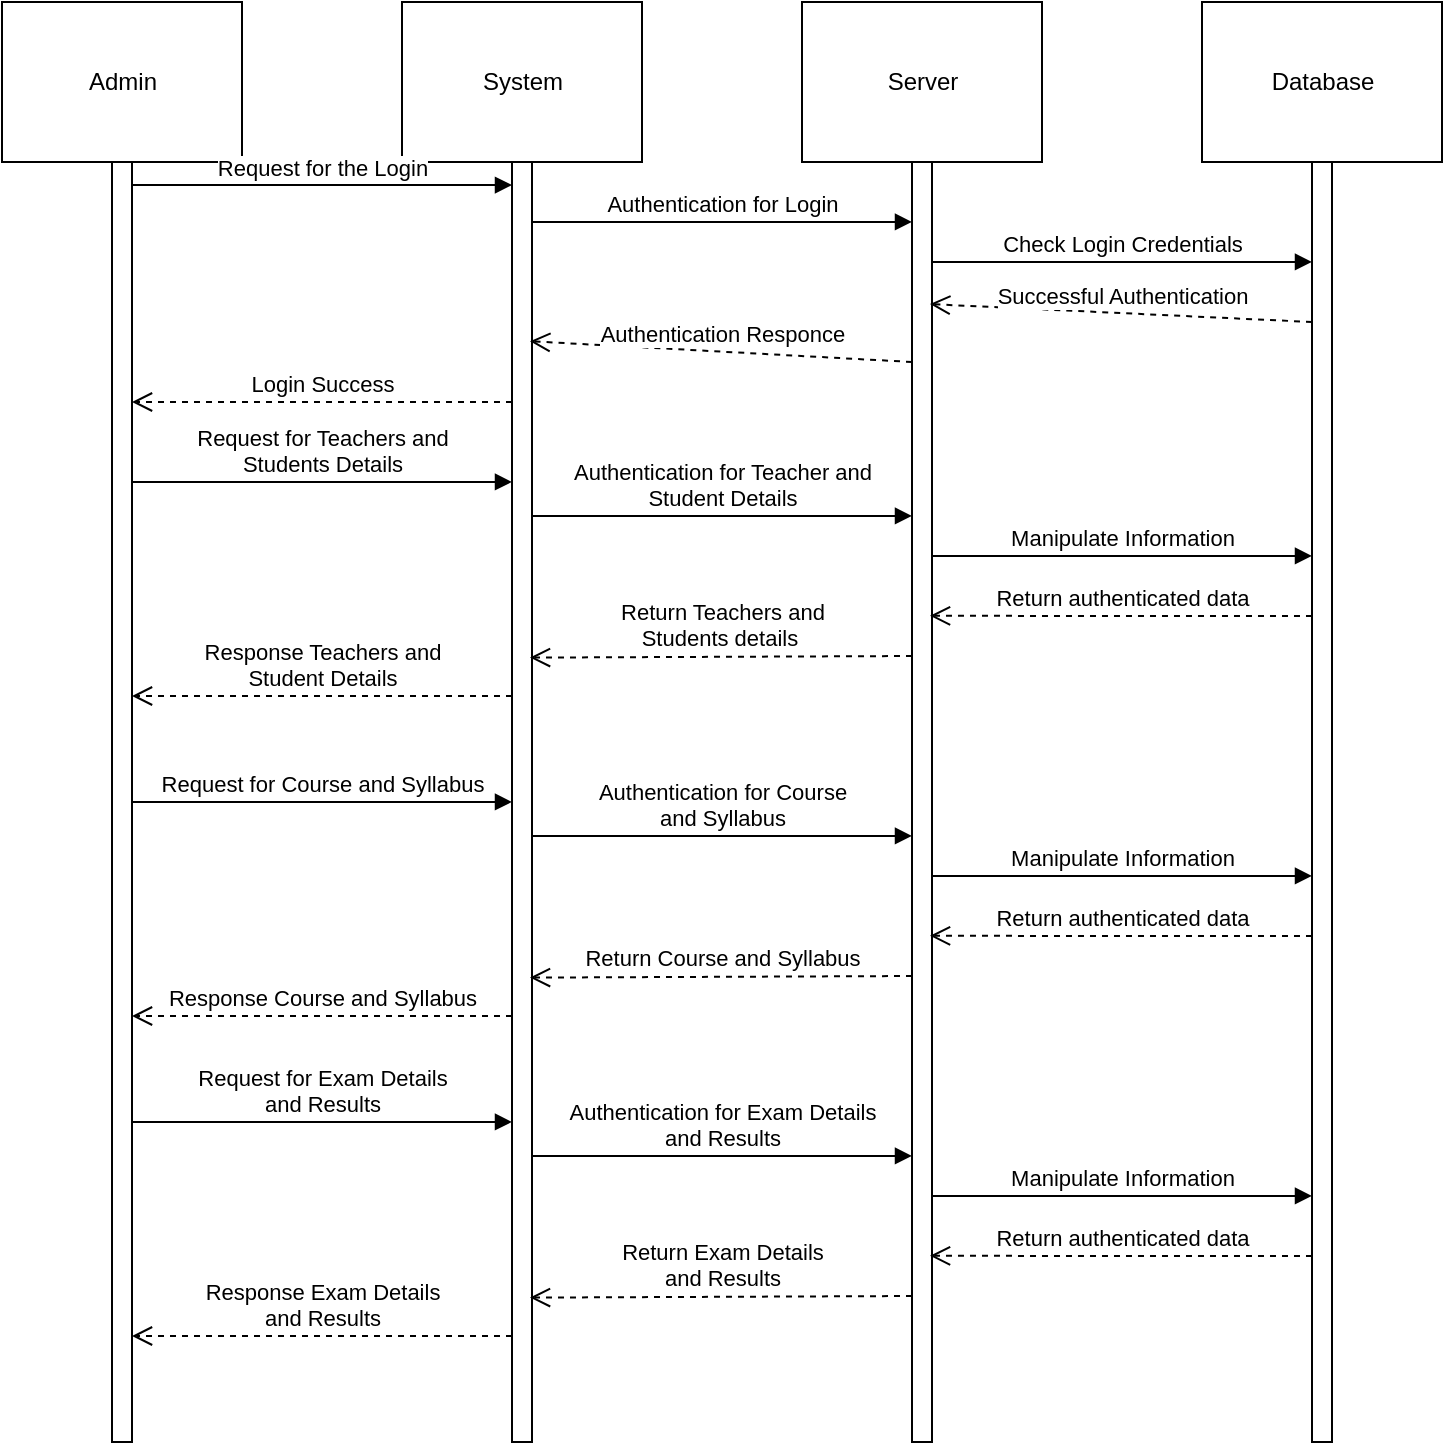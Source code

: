 <mxfile version="12.4.0" type="device" pages="1"><diagram id="lgXmlIWH8r6zUQMbk2Jm" name="Page-1"><mxGraphModel dx="868" dy="482" grid="1" gridSize="10" guides="1" tooltips="1" connect="1" arrows="1" fold="1" page="1" pageScale="1" pageWidth="827" pageHeight="1169" math="0" shadow="0"><root><mxCell id="0"/><mxCell id="1" parent="0"/><mxCell id="rBfjm6GRrafEZ-S2I8u8-1" value="System" style="html=1;strokeColor=#000000;" vertex="1" parent="1"><mxGeometry x="568" y="200" width="120" height="80" as="geometry"/></mxCell><mxCell id="rBfjm6GRrafEZ-S2I8u8-2" value="Admin" style="html=1;strokeColor=#000000;" vertex="1" parent="1"><mxGeometry x="368" y="200" width="120" height="80" as="geometry"/></mxCell><mxCell id="rBfjm6GRrafEZ-S2I8u8-3" value="Server" style="html=1;strokeColor=#000000;" vertex="1" parent="1"><mxGeometry x="768" y="200" width="120" height="80" as="geometry"/></mxCell><mxCell id="rBfjm6GRrafEZ-S2I8u8-4" value="Database" style="html=1;strokeColor=#000000;" vertex="1" parent="1"><mxGeometry x="968" y="200" width="120" height="80" as="geometry"/></mxCell><mxCell id="rBfjm6GRrafEZ-S2I8u8-5" value="" style="html=1;points=[];perimeter=orthogonalPerimeter;strokeColor=#000000;" vertex="1" parent="1"><mxGeometry x="423" y="280" width="10" height="640" as="geometry"/></mxCell><mxCell id="rBfjm6GRrafEZ-S2I8u8-6" value="" style="html=1;points=[];perimeter=orthogonalPerimeter;strokeColor=#000000;" vertex="1" parent="1"><mxGeometry x="623" y="280" width="10" height="640" as="geometry"/></mxCell><mxCell id="rBfjm6GRrafEZ-S2I8u8-7" value="" style="html=1;points=[];perimeter=orthogonalPerimeter;strokeColor=#000000;" vertex="1" parent="1"><mxGeometry x="823" y="280" width="10" height="640" as="geometry"/></mxCell><mxCell id="rBfjm6GRrafEZ-S2I8u8-8" value="" style="html=1;points=[];perimeter=orthogonalPerimeter;strokeColor=#000000;" vertex="1" parent="1"><mxGeometry x="1023" y="280" width="10" height="640" as="geometry"/></mxCell><mxCell id="rBfjm6GRrafEZ-S2I8u8-9" value="Request for the Login" style="html=1;verticalAlign=bottom;endArrow=block;entryX=0;entryY=0.018;strokeColor=#000000;entryDx=0;entryDy=0;entryPerimeter=0;exitX=1;exitY=0.018;exitDx=0;exitDy=0;exitPerimeter=0;" edge="1" parent="1" source="rBfjm6GRrafEZ-S2I8u8-5" target="rBfjm6GRrafEZ-S2I8u8-6"><mxGeometry relative="1" as="geometry"><mxPoint x="468" y="410" as="sourcePoint"/></mxGeometry></mxCell><mxCell id="rBfjm6GRrafEZ-S2I8u8-10" value="Successful Authentication" style="html=1;verticalAlign=bottom;endArrow=open;dashed=1;endSize=8;exitX=0;exitY=0.95;strokeColor=#000000;entryX=0.9;entryY=0.111;entryDx=0;entryDy=0;entryPerimeter=0;" edge="1" parent="1" target="rBfjm6GRrafEZ-S2I8u8-7"><mxGeometry relative="1" as="geometry"><mxPoint x="953" y="360" as="targetPoint"/><mxPoint x="1023" y="360" as="sourcePoint"/></mxGeometry></mxCell><mxCell id="rBfjm6GRrafEZ-S2I8u8-11" value="Authentication for Login" style="html=1;verticalAlign=bottom;endArrow=block;entryX=0;entryY=0.018;strokeColor=#000000;entryDx=0;entryDy=0;entryPerimeter=0;exitX=1;exitY=0.018;exitDx=0;exitDy=0;exitPerimeter=0;" edge="1" parent="1"><mxGeometry relative="1" as="geometry"><mxPoint x="633" y="309.96" as="sourcePoint"/><mxPoint x="823" y="309.96" as="targetPoint"/></mxGeometry></mxCell><mxCell id="rBfjm6GRrafEZ-S2I8u8-12" value="Check Login Credentials" style="html=1;verticalAlign=bottom;endArrow=block;entryX=0;entryY=0.018;strokeColor=#000000;entryDx=0;entryDy=0;entryPerimeter=0;exitX=1;exitY=0.018;exitDx=0;exitDy=0;exitPerimeter=0;" edge="1" parent="1"><mxGeometry relative="1" as="geometry"><mxPoint x="833" y="329.96" as="sourcePoint"/><mxPoint x="1023" y="329.96" as="targetPoint"/></mxGeometry></mxCell><mxCell id="rBfjm6GRrafEZ-S2I8u8-13" value="Authentication Responce" style="html=1;verticalAlign=bottom;endArrow=open;dashed=1;endSize=8;exitX=0;exitY=0.95;strokeColor=#000000;entryX=0.9;entryY=0.14;entryDx=0;entryDy=0;entryPerimeter=0;" edge="1" parent="1" target="rBfjm6GRrafEZ-S2I8u8-6"><mxGeometry relative="1" as="geometry"><mxPoint x="633" y="382.8" as="targetPoint"/><mxPoint x="823" y="380" as="sourcePoint"/></mxGeometry></mxCell><mxCell id="rBfjm6GRrafEZ-S2I8u8-14" value="Login Success" style="html=1;verticalAlign=bottom;endArrow=open;dashed=1;endSize=8;exitX=0;exitY=0.95;strokeColor=#000000;" edge="1" parent="1"><mxGeometry relative="1" as="geometry"><mxPoint x="433" y="400" as="targetPoint"/><mxPoint x="623" y="400" as="sourcePoint"/></mxGeometry></mxCell><mxCell id="rBfjm6GRrafEZ-S2I8u8-15" value="Request for Teachers and&lt;br&gt;Students Details" style="html=1;verticalAlign=bottom;endArrow=block;entryX=0;entryY=0.018;strokeColor=#000000;entryDx=0;entryDy=0;entryPerimeter=0;exitX=1;exitY=0.018;exitDx=0;exitDy=0;exitPerimeter=0;" edge="1" parent="1"><mxGeometry relative="1" as="geometry"><mxPoint x="433" y="439.96" as="sourcePoint"/><mxPoint x="623" y="439.96" as="targetPoint"/></mxGeometry></mxCell><mxCell id="rBfjm6GRrafEZ-S2I8u8-16" value="Authentication for Teacher and&lt;br&gt;Student Details" style="html=1;verticalAlign=bottom;endArrow=block;entryX=0;entryY=0.018;strokeColor=#000000;entryDx=0;entryDy=0;entryPerimeter=0;exitX=1;exitY=0.018;exitDx=0;exitDy=0;exitPerimeter=0;" edge="1" parent="1"><mxGeometry relative="1" as="geometry"><mxPoint x="633" y="456.96" as="sourcePoint"/><mxPoint x="823" y="456.96" as="targetPoint"/><mxPoint as="offset"/></mxGeometry></mxCell><mxCell id="rBfjm6GRrafEZ-S2I8u8-17" value="Manipulate Information" style="html=1;verticalAlign=bottom;endArrow=block;entryX=0;entryY=0.018;strokeColor=#000000;entryDx=0;entryDy=0;entryPerimeter=0;exitX=1;exitY=0.018;exitDx=0;exitDy=0;exitPerimeter=0;" edge="1" parent="1"><mxGeometry relative="1" as="geometry"><mxPoint x="833" y="476.96" as="sourcePoint"/><mxPoint x="1023" y="476.96" as="targetPoint"/></mxGeometry></mxCell><mxCell id="rBfjm6GRrafEZ-S2I8u8-18" value="Return authenticated data" style="html=1;verticalAlign=bottom;endArrow=open;dashed=1;endSize=8;exitX=0;exitY=0.95;strokeColor=#000000;entryX=0.9;entryY=0.111;entryDx=0;entryDy=0;entryPerimeter=0;" edge="1" parent="1"><mxGeometry relative="1" as="geometry"><mxPoint x="832" y="506.92" as="targetPoint"/><mxPoint x="1023" y="507" as="sourcePoint"/></mxGeometry></mxCell><mxCell id="rBfjm6GRrafEZ-S2I8u8-19" value="Return Teachers and&lt;br&gt;Students details&amp;nbsp;" style="html=1;verticalAlign=bottom;endArrow=open;dashed=1;endSize=8;exitX=0;exitY=0.95;strokeColor=#000000;entryX=0.9;entryY=0.14;entryDx=0;entryDy=0;entryPerimeter=0;" edge="1" parent="1"><mxGeometry relative="1" as="geometry"><mxPoint x="632" y="527.8" as="targetPoint"/><mxPoint x="823" y="527" as="sourcePoint"/></mxGeometry></mxCell><mxCell id="rBfjm6GRrafEZ-S2I8u8-20" value="Response Teachers and&lt;br&gt;Student Details" style="html=1;verticalAlign=bottom;endArrow=open;dashed=1;endSize=8;exitX=0;exitY=0.95;strokeColor=#000000;" edge="1" parent="1"><mxGeometry relative="1" as="geometry"><mxPoint x="433" y="547" as="targetPoint"/><mxPoint x="623" y="547" as="sourcePoint"/><Array as="points"><mxPoint x="528" y="547"/></Array></mxGeometry></mxCell><mxCell id="rBfjm6GRrafEZ-S2I8u8-21" value="Request for Course and Syllabus" style="html=1;verticalAlign=bottom;endArrow=block;entryX=0;entryY=0.018;strokeColor=#000000;entryDx=0;entryDy=0;entryPerimeter=0;exitX=1;exitY=0.018;exitDx=0;exitDy=0;exitPerimeter=0;" edge="1" parent="1"><mxGeometry relative="1" as="geometry"><mxPoint x="433" y="599.96" as="sourcePoint"/><mxPoint x="623" y="599.96" as="targetPoint"/></mxGeometry></mxCell><mxCell id="rBfjm6GRrafEZ-S2I8u8-22" value="Response Course and Syllabus" style="html=1;verticalAlign=bottom;endArrow=open;dashed=1;endSize=8;exitX=0;exitY=0.95;strokeColor=#000000;" edge="1" parent="1"><mxGeometry relative="1" as="geometry"><mxPoint x="433" y="707" as="targetPoint"/><mxPoint x="623" y="707" as="sourcePoint"/><Array as="points"><mxPoint x="528" y="707"/></Array></mxGeometry></mxCell><mxCell id="rBfjm6GRrafEZ-S2I8u8-23" value="Authentication for Course&lt;br&gt;and Syllabus" style="html=1;verticalAlign=bottom;endArrow=block;entryX=0;entryY=0.018;strokeColor=#000000;entryDx=0;entryDy=0;entryPerimeter=0;exitX=1;exitY=0.018;exitDx=0;exitDy=0;exitPerimeter=0;" edge="1" parent="1"><mxGeometry relative="1" as="geometry"><mxPoint x="633" y="616.96" as="sourcePoint"/><mxPoint x="823" y="616.96" as="targetPoint"/><mxPoint as="offset"/></mxGeometry></mxCell><mxCell id="rBfjm6GRrafEZ-S2I8u8-24" value="Return Course and Syllabus" style="html=1;verticalAlign=bottom;endArrow=open;dashed=1;endSize=8;exitX=0;exitY=0.95;strokeColor=#000000;entryX=0.9;entryY=0.14;entryDx=0;entryDy=0;entryPerimeter=0;" edge="1" parent="1"><mxGeometry relative="1" as="geometry"><mxPoint x="632" y="687.8" as="targetPoint"/><mxPoint x="823" y="687" as="sourcePoint"/></mxGeometry></mxCell><mxCell id="rBfjm6GRrafEZ-S2I8u8-25" value="Manipulate Information" style="html=1;verticalAlign=bottom;endArrow=block;entryX=0;entryY=0.018;strokeColor=#000000;entryDx=0;entryDy=0;entryPerimeter=0;exitX=1;exitY=0.018;exitDx=0;exitDy=0;exitPerimeter=0;" edge="1" parent="1"><mxGeometry relative="1" as="geometry"><mxPoint x="833" y="636.96" as="sourcePoint"/><mxPoint x="1023" y="636.96" as="targetPoint"/></mxGeometry></mxCell><mxCell id="rBfjm6GRrafEZ-S2I8u8-26" value="Return authenticated data" style="html=1;verticalAlign=bottom;endArrow=open;dashed=1;endSize=8;exitX=0;exitY=0.95;strokeColor=#000000;entryX=0.9;entryY=0.111;entryDx=0;entryDy=0;entryPerimeter=0;" edge="1" parent="1"><mxGeometry relative="1" as="geometry"><mxPoint x="832" y="666.92" as="targetPoint"/><mxPoint x="1023" y="667" as="sourcePoint"/></mxGeometry></mxCell><mxCell id="rBfjm6GRrafEZ-S2I8u8-27" value="Request for Exam Details&lt;br&gt;and Results" style="html=1;verticalAlign=bottom;endArrow=block;entryX=0;entryY=0.018;strokeColor=#000000;entryDx=0;entryDy=0;entryPerimeter=0;exitX=1;exitY=0.018;exitDx=0;exitDy=0;exitPerimeter=0;" edge="1" parent="1"><mxGeometry relative="1" as="geometry"><mxPoint x="433" y="759.96" as="sourcePoint"/><mxPoint x="623" y="759.96" as="targetPoint"/></mxGeometry></mxCell><mxCell id="rBfjm6GRrafEZ-S2I8u8-28" value="Response Exam Details&lt;br&gt;and Results" style="html=1;verticalAlign=bottom;endArrow=open;dashed=1;endSize=8;exitX=0;exitY=0.95;strokeColor=#000000;" edge="1" parent="1"><mxGeometry relative="1" as="geometry"><mxPoint x="433" y="867" as="targetPoint"/><mxPoint x="623" y="867" as="sourcePoint"/><Array as="points"><mxPoint x="528" y="867"/></Array></mxGeometry></mxCell><mxCell id="rBfjm6GRrafEZ-S2I8u8-29" value="Authentication for Exam Details&lt;br&gt;and Results" style="html=1;verticalAlign=bottom;endArrow=block;entryX=0;entryY=0.018;strokeColor=#000000;entryDx=0;entryDy=0;entryPerimeter=0;exitX=1;exitY=0.018;exitDx=0;exitDy=0;exitPerimeter=0;" edge="1" parent="1"><mxGeometry relative="1" as="geometry"><mxPoint x="633" y="776.96" as="sourcePoint"/><mxPoint x="823" y="776.96" as="targetPoint"/><mxPoint as="offset"/></mxGeometry></mxCell><mxCell id="rBfjm6GRrafEZ-S2I8u8-30" value="Return Exam Details&lt;br&gt;and Results" style="html=1;verticalAlign=bottom;endArrow=open;dashed=1;endSize=8;exitX=0;exitY=0.95;strokeColor=#000000;entryX=0.9;entryY=0.14;entryDx=0;entryDy=0;entryPerimeter=0;" edge="1" parent="1"><mxGeometry relative="1" as="geometry"><mxPoint x="632" y="847.8" as="targetPoint"/><mxPoint x="823" y="847" as="sourcePoint"/></mxGeometry></mxCell><mxCell id="rBfjm6GRrafEZ-S2I8u8-31" value="Manipulate Information" style="html=1;verticalAlign=bottom;endArrow=block;entryX=0;entryY=0.018;strokeColor=#000000;entryDx=0;entryDy=0;entryPerimeter=0;exitX=1;exitY=0.018;exitDx=0;exitDy=0;exitPerimeter=0;" edge="1" parent="1"><mxGeometry relative="1" as="geometry"><mxPoint x="833" y="796.96" as="sourcePoint"/><mxPoint x="1023" y="796.96" as="targetPoint"/></mxGeometry></mxCell><mxCell id="rBfjm6GRrafEZ-S2I8u8-32" value="Return authenticated data" style="html=1;verticalAlign=bottom;endArrow=open;dashed=1;endSize=8;exitX=0;exitY=0.95;strokeColor=#000000;entryX=0.9;entryY=0.111;entryDx=0;entryDy=0;entryPerimeter=0;" edge="1" parent="1"><mxGeometry relative="1" as="geometry"><mxPoint x="832" y="826.92" as="targetPoint"/><mxPoint x="1023" y="827" as="sourcePoint"/></mxGeometry></mxCell></root></mxGraphModel></diagram></mxfile>